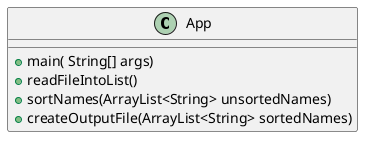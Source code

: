 @startuml
'https://plantuml.com/class-diagram

class App {
+main( String[] args)
+readFileIntoList()
+sortNames(ArrayList<String> unsortedNames)
+createOutputFile(ArrayList<String> sortedNames)
}

@enduml